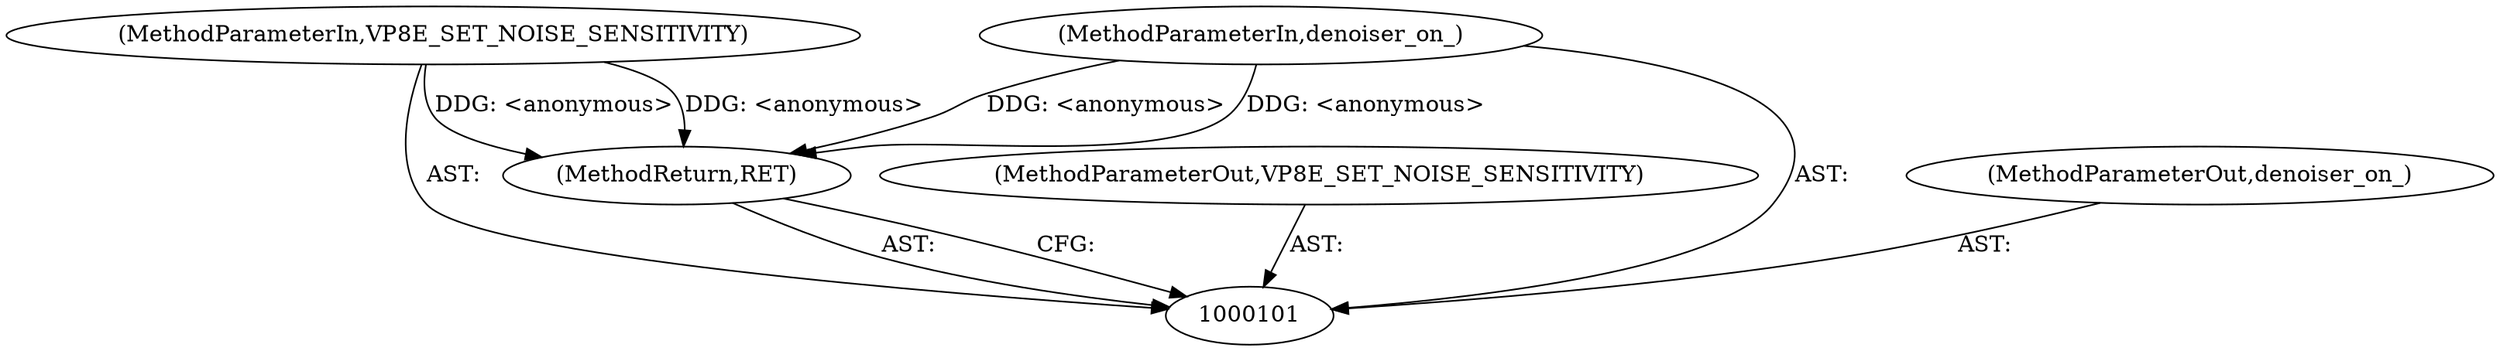 digraph "0_Android_5a9753fca56f0eeb9f61e342b2fccffc364f9426_40" {
"1000105" [label="(MethodReturn,RET)"];
"1000102" [label="(MethodParameterIn,VP8E_SET_NOISE_SENSITIVITY)"];
"1000116" [label="(MethodParameterOut,VP8E_SET_NOISE_SENSITIVITY)"];
"1000103" [label="(MethodParameterIn,denoiser_on_)"];
"1000117" [label="(MethodParameterOut,denoiser_on_)"];
"1000105" -> "1000101"  [label="AST: "];
"1000105" -> "1000101"  [label="CFG: "];
"1000103" -> "1000105"  [label="DDG: <anonymous>"];
"1000102" -> "1000105"  [label="DDG: <anonymous>"];
"1000102" -> "1000101"  [label="AST: "];
"1000102" -> "1000105"  [label="DDG: <anonymous>"];
"1000116" -> "1000101"  [label="AST: "];
"1000103" -> "1000101"  [label="AST: "];
"1000103" -> "1000105"  [label="DDG: <anonymous>"];
"1000117" -> "1000101"  [label="AST: "];
}
